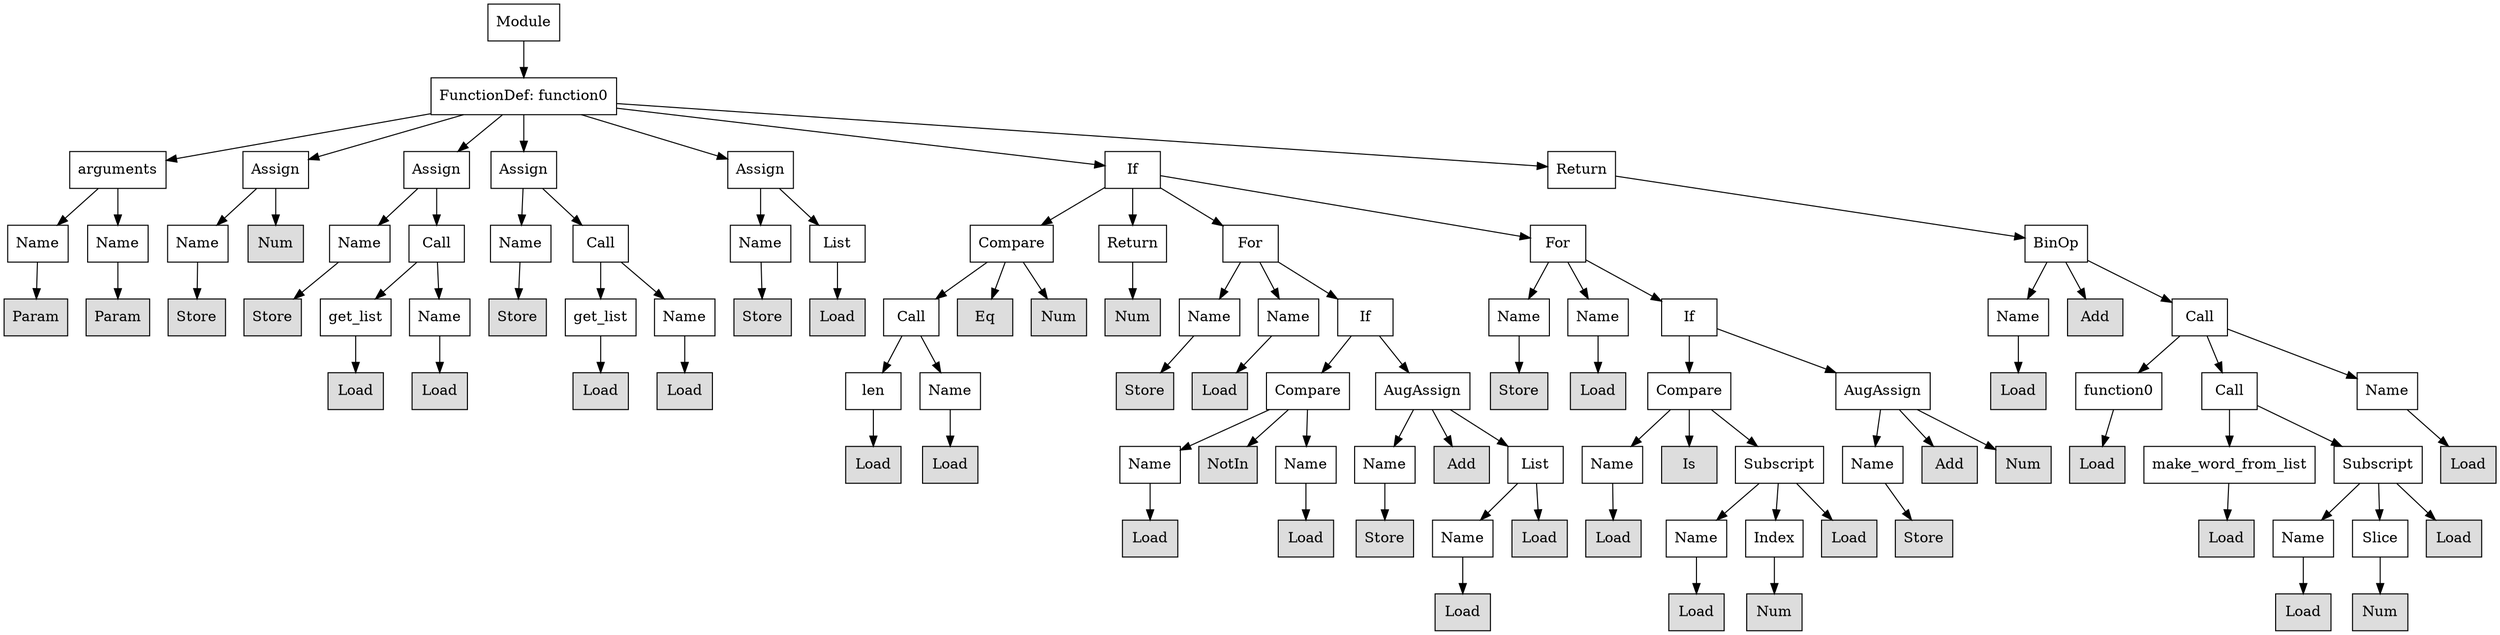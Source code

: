 digraph G {
n0 [shape=rect, label="Module"];
n1 [shape=rect, label="FunctionDef: function0"];
n2 [shape=rect, label="arguments"];
n3 [shape=rect, label="Assign"];
n4 [shape=rect, label="Assign"];
n5 [shape=rect, label="Assign"];
n6 [shape=rect, label="Assign"];
n7 [shape=rect, label="If"];
n8 [shape=rect, label="Return"];
n9 [shape=rect, label="Name"];
n10 [shape=rect, label="Name"];
n11 [shape=rect, label="Name"];
n12 [shape=rect, label="Num" style="filled" fillcolor="#dddddd"];
n13 [shape=rect, label="Name"];
n14 [shape=rect, label="Call"];
n15 [shape=rect, label="Name"];
n16 [shape=rect, label="Call"];
n17 [shape=rect, label="Name"];
n18 [shape=rect, label="List"];
n19 [shape=rect, label="Compare"];
n20 [shape=rect, label="Return"];
n21 [shape=rect, label="For"];
n22 [shape=rect, label="For"];
n23 [shape=rect, label="BinOp"];
n24 [shape=rect, label="Param" style="filled" fillcolor="#dddddd"];
n25 [shape=rect, label="Param" style="filled" fillcolor="#dddddd"];
n26 [shape=rect, label="Store" style="filled" fillcolor="#dddddd"];
n27 [shape=rect, label="Store" style="filled" fillcolor="#dddddd"];
n28 [shape=rect, label="get_list"];
n29 [shape=rect, label="Name"];
n30 [shape=rect, label="Store" style="filled" fillcolor="#dddddd"];
n31 [shape=rect, label="get_list"];
n32 [shape=rect, label="Name"];
n33 [shape=rect, label="Store" style="filled" fillcolor="#dddddd"];
n34 [shape=rect, label="Load" style="filled" fillcolor="#dddddd"];
n35 [shape=rect, label="Call"];
n36 [shape=rect, label="Eq" style="filled" fillcolor="#dddddd"];
n37 [shape=rect, label="Num" style="filled" fillcolor="#dddddd"];
n38 [shape=rect, label="Num" style="filled" fillcolor="#dddddd"];
n39 [shape=rect, label="Name"];
n40 [shape=rect, label="Name"];
n41 [shape=rect, label="If"];
n42 [shape=rect, label="Name"];
n43 [shape=rect, label="Name"];
n44 [shape=rect, label="If"];
n45 [shape=rect, label="Name"];
n46 [shape=rect, label="Add" style="filled" fillcolor="#dddddd"];
n47 [shape=rect, label="Call"];
n48 [shape=rect, label="Load" style="filled" fillcolor="#dddddd"];
n49 [shape=rect, label="Load" style="filled" fillcolor="#dddddd"];
n50 [shape=rect, label="Load" style="filled" fillcolor="#dddddd"];
n51 [shape=rect, label="Load" style="filled" fillcolor="#dddddd"];
n52 [shape=rect, label="len"];
n53 [shape=rect, label="Name"];
n54 [shape=rect, label="Store" style="filled" fillcolor="#dddddd"];
n55 [shape=rect, label="Load" style="filled" fillcolor="#dddddd"];
n56 [shape=rect, label="Compare"];
n57 [shape=rect, label="AugAssign"];
n58 [shape=rect, label="Store" style="filled" fillcolor="#dddddd"];
n59 [shape=rect, label="Load" style="filled" fillcolor="#dddddd"];
n60 [shape=rect, label="Compare"];
n61 [shape=rect, label="AugAssign"];
n62 [shape=rect, label="Load" style="filled" fillcolor="#dddddd"];
n63 [shape=rect, label="function0"];
n64 [shape=rect, label="Call"];
n65 [shape=rect, label="Name"];
n66 [shape=rect, label="Load" style="filled" fillcolor="#dddddd"];
n67 [shape=rect, label="Load" style="filled" fillcolor="#dddddd"];
n68 [shape=rect, label="Name"];
n69 [shape=rect, label="NotIn" style="filled" fillcolor="#dddddd"];
n70 [shape=rect, label="Name"];
n71 [shape=rect, label="Name"];
n72 [shape=rect, label="Add" style="filled" fillcolor="#dddddd"];
n73 [shape=rect, label="List"];
n74 [shape=rect, label="Name"];
n75 [shape=rect, label="Is" style="filled" fillcolor="#dddddd"];
n76 [shape=rect, label="Subscript"];
n77 [shape=rect, label="Name"];
n78 [shape=rect, label="Add" style="filled" fillcolor="#dddddd"];
n79 [shape=rect, label="Num" style="filled" fillcolor="#dddddd"];
n80 [shape=rect, label="Load" style="filled" fillcolor="#dddddd"];
n81 [shape=rect, label="make_word_from_list"];
n82 [shape=rect, label="Subscript"];
n83 [shape=rect, label="Load" style="filled" fillcolor="#dddddd"];
n84 [shape=rect, label="Load" style="filled" fillcolor="#dddddd"];
n85 [shape=rect, label="Load" style="filled" fillcolor="#dddddd"];
n86 [shape=rect, label="Store" style="filled" fillcolor="#dddddd"];
n87 [shape=rect, label="Name"];
n88 [shape=rect, label="Load" style="filled" fillcolor="#dddddd"];
n89 [shape=rect, label="Load" style="filled" fillcolor="#dddddd"];
n90 [shape=rect, label="Name"];
n91 [shape=rect, label="Index"];
n92 [shape=rect, label="Load" style="filled" fillcolor="#dddddd"];
n93 [shape=rect, label="Store" style="filled" fillcolor="#dddddd"];
n94 [shape=rect, label="Load" style="filled" fillcolor="#dddddd"];
n95 [shape=rect, label="Name"];
n96 [shape=rect, label="Slice"];
n97 [shape=rect, label="Load" style="filled" fillcolor="#dddddd"];
n98 [shape=rect, label="Load" style="filled" fillcolor="#dddddd"];
n99 [shape=rect, label="Load" style="filled" fillcolor="#dddddd"];
n100 [shape=rect, label="Num" style="filled" fillcolor="#dddddd"];
n101 [shape=rect, label="Load" style="filled" fillcolor="#dddddd"];
n102 [shape=rect, label="Num" style="filled" fillcolor="#dddddd"];
n0 -> n1;
n1 -> n2;
n1 -> n3;
n1 -> n4;
n1 -> n5;
n1 -> n6;
n1 -> n7;
n1 -> n8;
n2 -> n9;
n2 -> n10;
n3 -> n11;
n3 -> n12;
n4 -> n13;
n4 -> n14;
n5 -> n15;
n5 -> n16;
n6 -> n17;
n6 -> n18;
n7 -> n19;
n7 -> n20;
n7 -> n21;
n7 -> n22;
n8 -> n23;
n9 -> n24;
n10 -> n25;
n11 -> n26;
n13 -> n27;
n14 -> n28;
n14 -> n29;
n15 -> n30;
n16 -> n31;
n16 -> n32;
n17 -> n33;
n18 -> n34;
n19 -> n35;
n19 -> n36;
n19 -> n37;
n20 -> n38;
n21 -> n39;
n21 -> n40;
n21 -> n41;
n22 -> n42;
n22 -> n43;
n22 -> n44;
n23 -> n45;
n23 -> n46;
n23 -> n47;
n28 -> n48;
n29 -> n49;
n31 -> n50;
n32 -> n51;
n35 -> n52;
n35 -> n53;
n39 -> n54;
n40 -> n55;
n41 -> n56;
n41 -> n57;
n42 -> n58;
n43 -> n59;
n44 -> n60;
n44 -> n61;
n45 -> n62;
n47 -> n63;
n47 -> n64;
n47 -> n65;
n52 -> n66;
n53 -> n67;
n56 -> n68;
n56 -> n69;
n56 -> n70;
n57 -> n71;
n57 -> n72;
n57 -> n73;
n60 -> n74;
n60 -> n75;
n60 -> n76;
n61 -> n77;
n61 -> n78;
n61 -> n79;
n63 -> n80;
n64 -> n81;
n64 -> n82;
n65 -> n83;
n68 -> n84;
n70 -> n85;
n71 -> n86;
n73 -> n87;
n73 -> n88;
n74 -> n89;
n76 -> n90;
n76 -> n91;
n76 -> n92;
n77 -> n93;
n81 -> n94;
n82 -> n95;
n82 -> n96;
n82 -> n97;
n87 -> n98;
n90 -> n99;
n91 -> n100;
n95 -> n101;
n96 -> n102;
}

